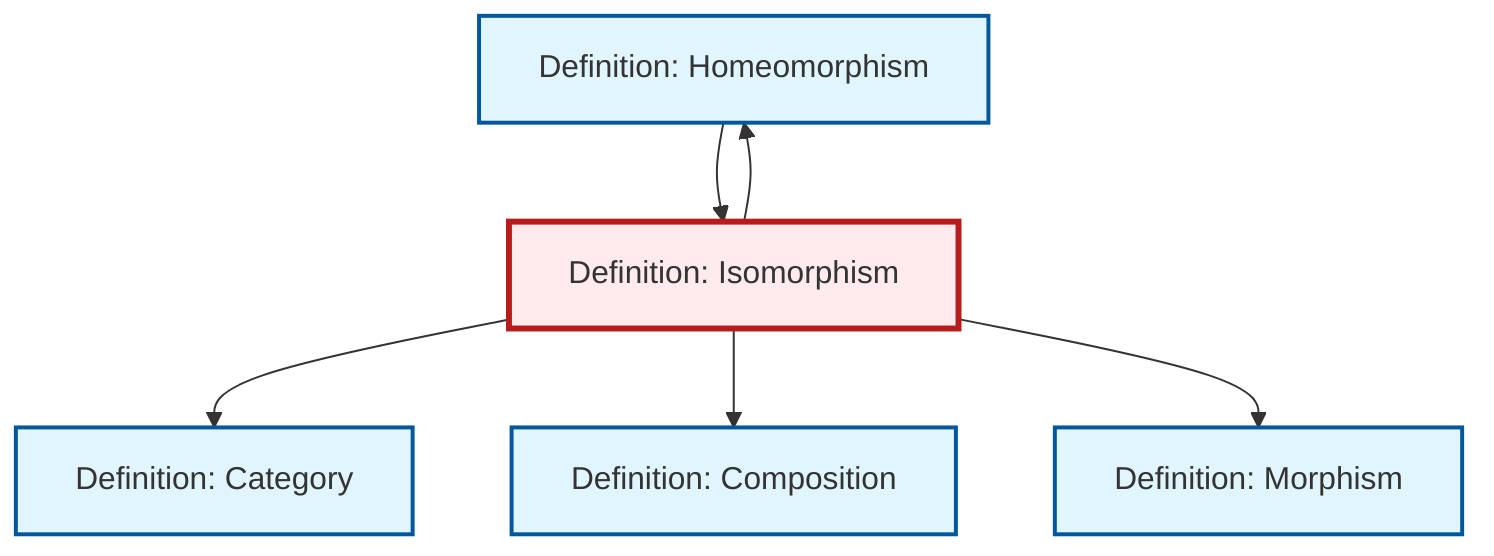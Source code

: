 graph TD
    classDef definition fill:#e1f5fe,stroke:#01579b,stroke-width:2px
    classDef theorem fill:#f3e5f5,stroke:#4a148c,stroke-width:2px
    classDef axiom fill:#fff3e0,stroke:#e65100,stroke-width:2px
    classDef example fill:#e8f5e9,stroke:#1b5e20,stroke-width:2px
    classDef current fill:#ffebee,stroke:#b71c1c,stroke-width:3px
    def-composition["Definition: Composition"]:::definition
    def-homeomorphism["Definition: Homeomorphism"]:::definition
    def-morphism["Definition: Morphism"]:::definition
    def-category["Definition: Category"]:::definition
    def-isomorphism["Definition: Isomorphism"]:::definition
    def-isomorphism --> def-category
    def-isomorphism --> def-composition
    def-isomorphism --> def-homeomorphism
    def-homeomorphism --> def-isomorphism
    def-isomorphism --> def-morphism
    class def-isomorphism current